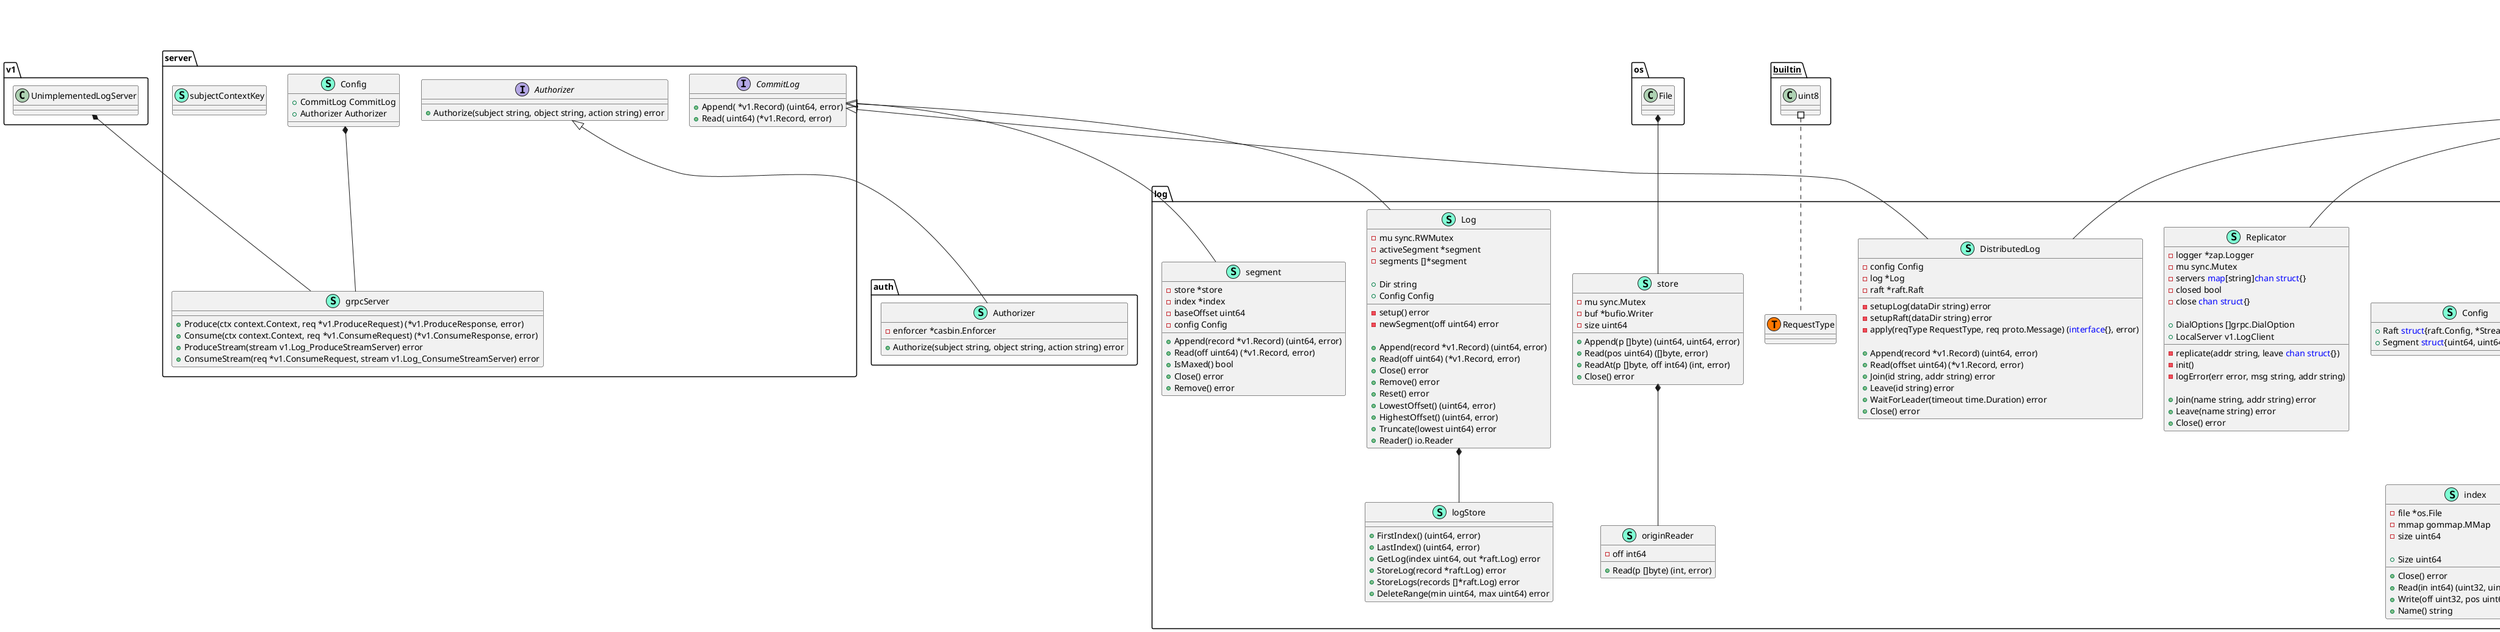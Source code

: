 @startuml
namespace agent {
    class Agent << (S,Aquamarine) >> {
        - log *log.Log
        - server *grpc.Server
        - membership *discovery.Membership
        - replicator *log.Replicator
        - shutdown bool
        - shutdowns <font color=blue>chan</font> <font color=blue>struct</font>{}
        - shutdownLock sync.Mutex

        - setupLogger() error
        - setupLog() error
        - setupServer() error
        - setupMembership() error

        + Shutdown() error

    }
    class Config << (S,Aquamarine) >> {
        + ServerTLSConfig *tls.Config
        + PeerTLSConfig *tls.Config
        + DataDir string
        + BindAddr string
        + RPCPort int
        + NodeName string
        + StartJoinAddrs []string
        + ACLModelFile string
        + ACLPolicyFile string

        + RPCAddr() (string, error)

    }
}
"agent.Config" *-- "agent.Agent"


namespace auth {
    class Authorizer << (S,Aquamarine) >> {
        - enforcer *casbin.Enforcer

        + Authorize(subject string, object string, action string) error

    }
}

"server.Authorizer" <|-- "auth.Authorizer"

namespace config {
    class TLSConfig << (S,Aquamarine) >> {
        + CertFile string
        + KeyFile string
        + CAFile string
        + ServerAddress string
        + Server bool

    }
}


namespace discovery {
    class Config << (S,Aquamarine) >> {
        + NodeName string
        + BindAddr string
        + Tags <font color=blue>map</font>[string]string
        + StartJoinAddrs []string

    }
    interface Handler  {
        + Join(name string, addr string) error
        + Leave(name string) error

    }
    class Membership << (S,Aquamarine) >> {
        - handler Handler
        - serf *serf.Serf
        - events <font color=blue>chan</font> serf.Event
        - logger *zap.Logger

        - setupSerf() error
        - eventHandler() 
        - handleJoin(member serf.Member) 
        - handleLeave(member serf.Member) 
        - isLocal(member serf.Member) bool
        - logError(err error, msg string, member serf.Member) 

        + Members() []serf.Member
        + Leave() error

    }
}
"discovery.Config" *-- "discovery.Membership"


namespace log {
    class Config << (S,Aquamarine) >> {
        + Raft <font color=blue>struct</font>{raft.Config, *StreamLayer, bool}
        + Segment <font color=blue>struct</font>{uint64, uint64, uint64}

    }
    class DistributedLog << (S,Aquamarine) >> {
        - config Config
        - log *Log
        - raft *raft.Raft

        - setupLog(dataDir string) error
        - setupRaft(dataDir string) error
        - apply(reqType RequestType, req proto.Message) (<font color=blue>interface</font>{}, error)

        + Append(record *v1.Record) (uint64, error)
        + Read(offset uint64) (*v1.Record, error)
        + Join(id string, addr string) error
        + Leave(id string) error
        + WaitForLeader(timeout time.Duration) error
        + Close() error

    }
    class Log << (S,Aquamarine) >> {
        - mu sync.RWMutex
        - activeSegment *segment
        - segments []*segment

        + Dir string
        + Config Config

        - setup() error
        - newSegment(off uint64) error

        + Append(record *v1.Record) (uint64, error)
        + Read(off uint64) (*v1.Record, error)
        + Close() error
        + Remove() error
        + Reset() error
        + LowestOffset() (uint64, error)
        + HighestOffset() (uint64, error)
        + Truncate(lowest uint64) error
        + Reader() io.Reader

    }
    class Replicator << (S,Aquamarine) >> {
        - logger *zap.Logger
        - mu sync.Mutex
        - servers <font color=blue>map</font>[string]<font color=blue>chan</font> <font color=blue>struct</font>{}
        - closed bool
        - close <font color=blue>chan</font> <font color=blue>struct</font>{}

        + DialOptions []grpc.DialOption
        + LocalServer v1.LogClient

        - replicate(addr string, leave <font color=blue>chan</font> <font color=blue>struct</font>{}) 
        - init() 
        - logError(err error, msg string, addr string) 

        + Join(name string, addr string) error
        + Leave(name string) error
        + Close() error

    }
    class StreamLayer << (S,Aquamarine) >> {
        - ln net.Listener
        - serverTLSConfig *tls.Config
        - peerTLSConfig *tls.Config

        + Dial(addr raft.ServerAddress, timeout time.Duration) (net.Conn, error)
        + Accept() (net.Conn, error)
        + Close() error
        + Addr() net.Addr

    }
    class fsm << (S,Aquamarine) >> {
        - log *Log

        - applyAppend(b []byte) <font color=blue>interface</font>{}

        + Apply(record *raft.Log) <font color=blue>interface</font>{}
        + Snapshot() (raft.FSMSnapshot, error)
        + Restore(r io.ReadCloser) error

    }
    class index << (S,Aquamarine) >> {
        - file *os.File
        - mmap gommap.MMap
        - size uint64

        + Size uint64

        + Close() error
        + Read(in int64) (uint32, uint64, error)
        + Write(off uint32, pos uint64) error
        + Name() string

    }
    class log.RequestType << (T, #FF7700) >>  {
    }
    class logStore << (S,Aquamarine) >> {
        + FirstIndex() (uint64, error)
        + LastIndex() (uint64, error)
        + GetLog(index uint64, out *raft.Log) error
        + StoreLog(record *raft.Log) error
        + StoreLogs(records []*raft.Log) error
        + DeleteRange(min uint64, max uint64) error

    }
    class originReader << (S,Aquamarine) >> {
        - off int64

        + Read(p []byte) (int, error)

    }
    class segment << (S,Aquamarine) >> {
        - store *store
        - index *index
        - baseOffset uint64
        - config Config

        + Append(record *v1.Record) (uint64, error)
        + Read(off uint64) (*v1.Record, error)
        + IsMaxed() bool
        + Close() error
        + Remove() error

    }
    class snapshot << (S,Aquamarine) >> {
        - reader io.Reader

        + Persist(sink raft.SnapshotSink) error
        + Release() 

    }
    class store << (S,Aquamarine) >> {
        - mu sync.Mutex
        - buf *bufio.Writer
        - size uint64

        + Append(p []byte) (uint64, uint64, error)
        + Read(pos uint64) ([]byte, error)
        + ReadAt(p []byte, off int64) (int, error)
        + Close() error

    }
}
"log.Log" *-- "log.logStore"
"log.store" *-- "log.originReader"
"os.File" *-- "log.store"

"discovery.Handler" <|-- "log.DistributedLog"
"server.CommitLog" <|-- "log.DistributedLog"
"server.CommitLog" <|-- "log.Log"
"discovery.Handler" <|-- "log.Replicator"
"server.CommitLog" <|-- "log.segment"

namespace server {
    interface Authorizer  {
        + Authorize(subject string, object string, action string) error

    }
    interface CommitLog  {
        + Append( *v1.Record) (uint64, error)
        + Read( uint64) (*v1.Record, error)

    }
    class Config << (S,Aquamarine) >> {
        + CommitLog CommitLog
        + Authorizer Authorizer

    }
    class grpcServer << (S,Aquamarine) >> {
        + Produce(ctx context.Context, req *v1.ProduceRequest) (*v1.ProduceResponse, error)
        + Consume(ctx context.Context, req *v1.ConsumeRequest) (*v1.ConsumeResponse, error)
        + ProduceStream(stream v1.Log_ProduceStreamServer) error
        + ConsumeStream(req *v1.ConsumeRequest, stream v1.Log_ConsumeStreamServer) error

    }
    class subjectContextKey << (S,Aquamarine) >> {
    }
}
"server.Config" *-- "server.grpcServer"
"v1.UnimplementedLogServer" *-- "server.grpcServer"


"__builtin__.uint8" #.. "log.RequestType"
@enduml
